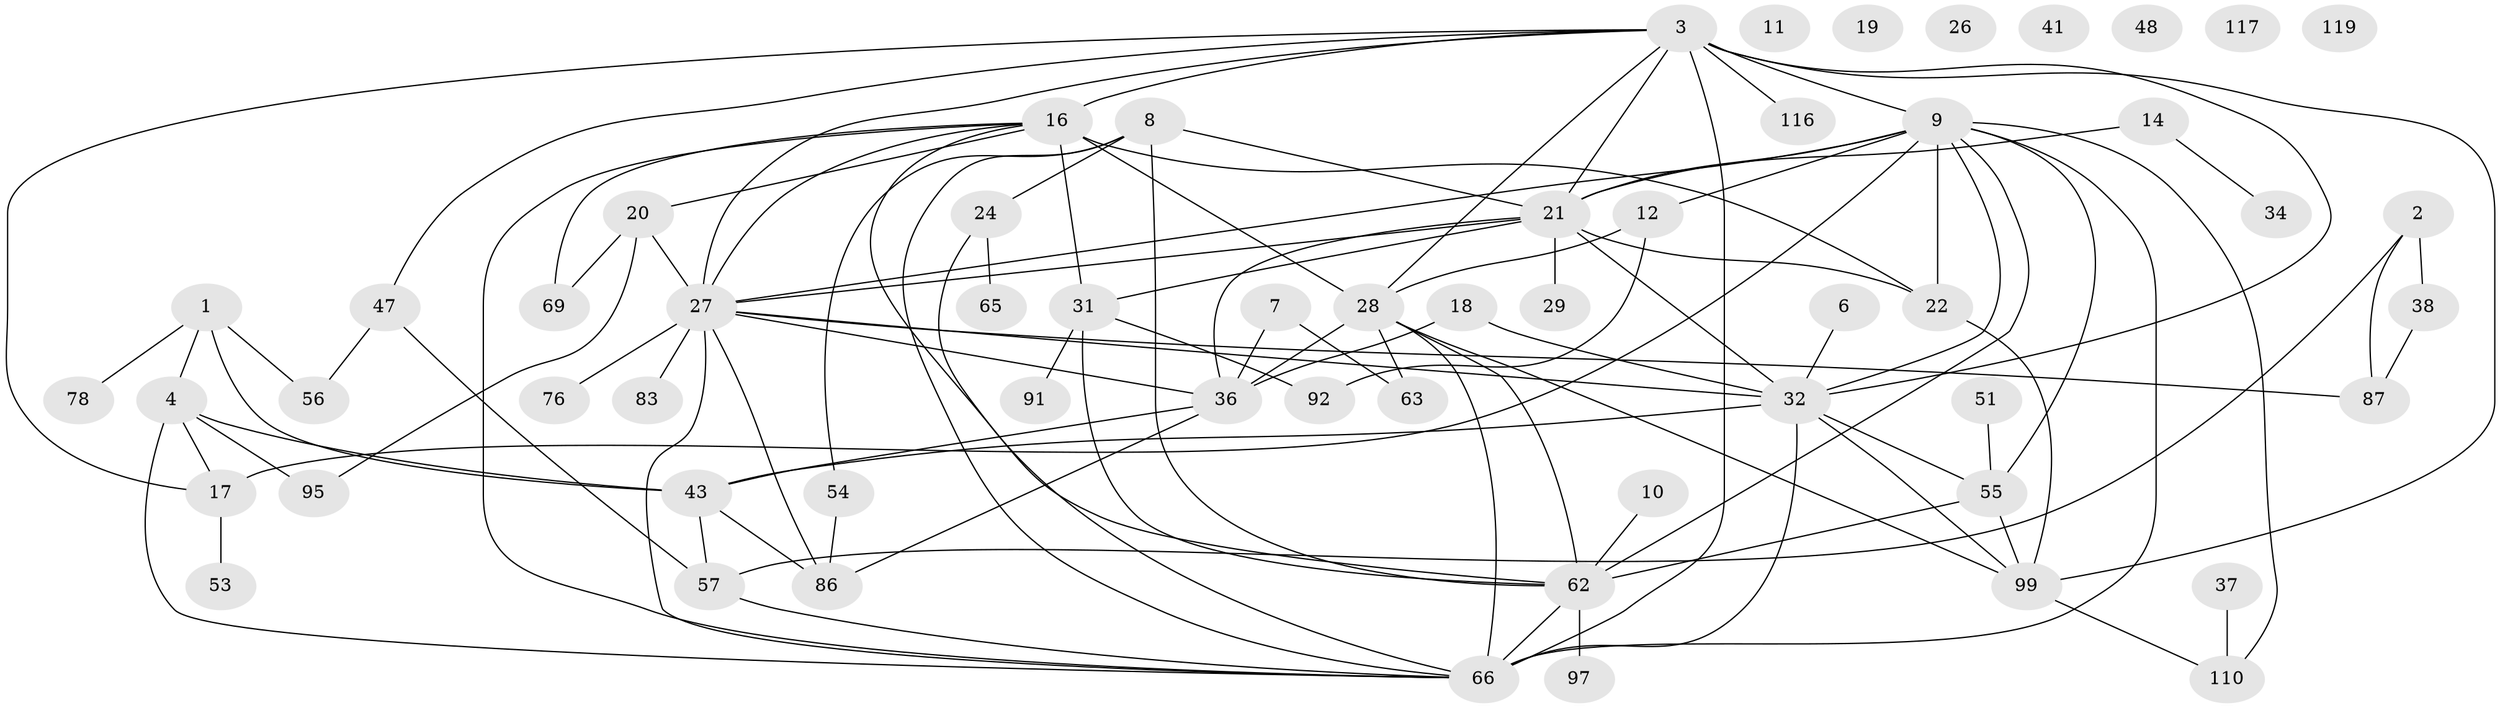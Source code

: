 // original degree distribution, {1: 0.17647058823529413, 2: 0.18487394957983194, 4: 0.15966386554621848, 3: 0.20168067226890757, 7: 0.03361344537815126, 0: 0.058823529411764705, 5: 0.17647058823529413, 6: 0.008403361344537815}
// Generated by graph-tools (version 1.1) at 2025/13/03/09/25 04:13:01]
// undirected, 59 vertices, 103 edges
graph export_dot {
graph [start="1"]
  node [color=gray90,style=filled];
  1 [super="+80"];
  2 [super="+13+89"];
  3 [super="+5+112"];
  4 [super="+23"];
  6 [super="+85"];
  7 [super="+67"];
  8 [super="+25+90"];
  9 [super="+40+105+33"];
  10;
  11;
  12;
  14 [super="+15"];
  16 [super="+64+50+104"];
  17 [super="+77"];
  18;
  19;
  20 [super="+52"];
  21 [super="+35+30"];
  22 [super="+94"];
  24 [super="+81"];
  26;
  27 [super="+84+45+100"];
  28 [super="+107+93+72"];
  29;
  31 [super="+118+79"];
  32 [super="+58+46"];
  34;
  36 [super="+39"];
  37;
  38;
  41;
  43 [super="+106+44"];
  47;
  48;
  51 [super="+101"];
  53;
  54;
  55 [super="+71+60+109"];
  56;
  57;
  62 [super="+68+73+82"];
  63;
  65;
  66 [super="+96+74"];
  69;
  76;
  78;
  83;
  86;
  87;
  91;
  92;
  95;
  97;
  99 [super="+108"];
  110;
  116;
  117;
  119;
  1 -- 4;
  1 -- 56;
  1 -- 43;
  1 -- 78;
  2 -- 57;
  2 -- 38;
  2 -- 87;
  3 -- 66 [weight=3];
  3 -- 17;
  3 -- 116;
  3 -- 16 [weight=2];
  3 -- 99;
  3 -- 32;
  3 -- 27;
  3 -- 28;
  3 -- 47;
  3 -- 21;
  3 -- 9;
  4 -- 95;
  4 -- 43 [weight=2];
  4 -- 66;
  4 -- 17;
  6 -- 32;
  7 -- 36;
  7 -- 63 [weight=2];
  8 -- 66;
  8 -- 62;
  8 -- 24;
  8 -- 21;
  8 -- 54;
  9 -- 32;
  9 -- 110;
  9 -- 55;
  9 -- 12;
  9 -- 27;
  9 -- 22;
  9 -- 17;
  9 -- 66;
  9 -- 21;
  9 -- 62;
  10 -- 62;
  12 -- 92;
  12 -- 28;
  14 -- 34;
  14 -- 21;
  16 -- 69;
  16 -- 28 [weight=2];
  16 -- 62;
  16 -- 66;
  16 -- 20;
  16 -- 27;
  16 -- 22;
  16 -- 31 [weight=2];
  17 -- 53;
  18 -- 32;
  18 -- 36;
  20 -- 27 [weight=2];
  20 -- 69;
  20 -- 95;
  21 -- 32;
  21 -- 36;
  21 -- 27;
  21 -- 29;
  21 -- 31;
  21 -- 22;
  22 -- 99;
  24 -- 65;
  24 -- 66;
  27 -- 32 [weight=2];
  27 -- 86;
  27 -- 83;
  27 -- 76;
  27 -- 36;
  27 -- 66;
  27 -- 87;
  28 -- 36 [weight=2];
  28 -- 63;
  28 -- 62;
  28 -- 66 [weight=2];
  28 -- 99;
  31 -- 62;
  31 -- 91;
  31 -- 92;
  32 -- 66;
  32 -- 99;
  32 -- 55;
  32 -- 43;
  36 -- 43;
  36 -- 86;
  37 -- 110;
  38 -- 87;
  43 -- 57;
  43 -- 86;
  47 -- 56;
  47 -- 57;
  51 -- 55;
  54 -- 86;
  55 -- 99;
  55 -- 62;
  57 -- 66;
  62 -- 66;
  62 -- 97;
  99 -- 110;
}
